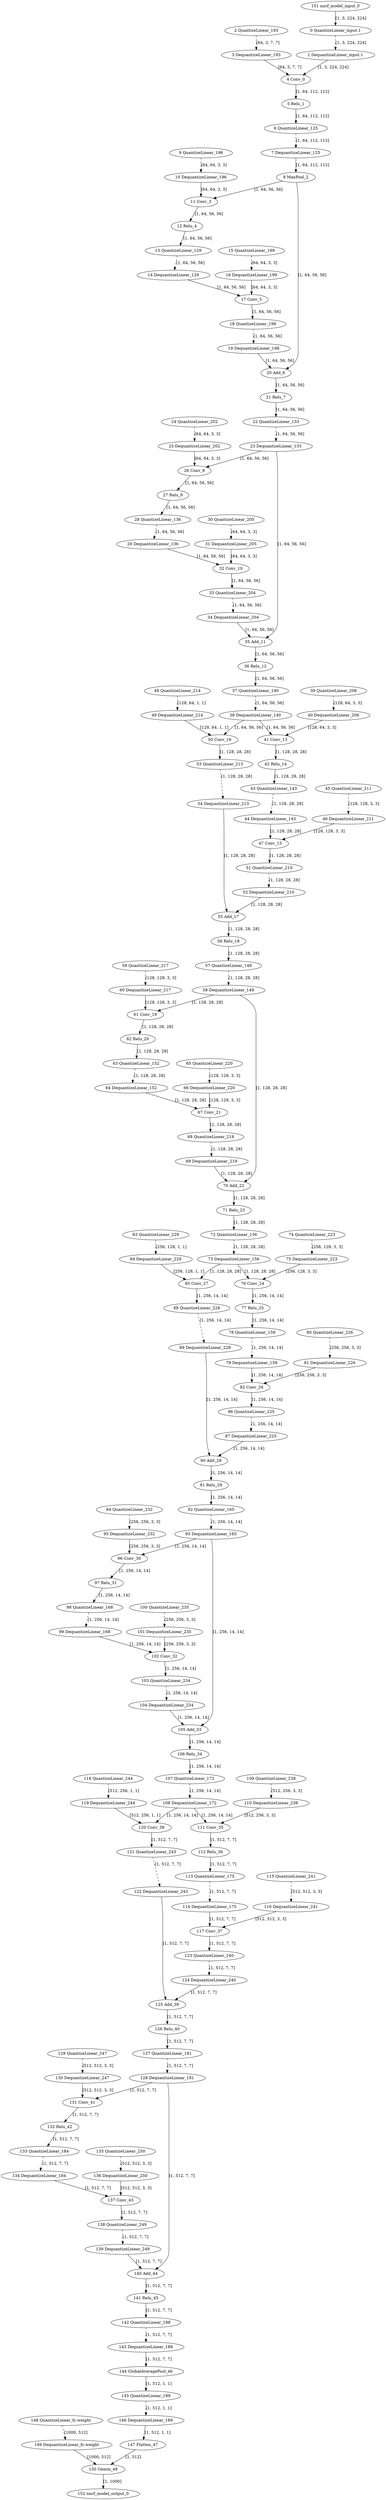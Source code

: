 strict digraph  {
"0 QuantizeLinear_input.1" [id=0, type=QuantizeLinear];
"1 DequantizeLinear_input.1" [id=1, type=DequantizeLinear];
"2 QuantizeLinear_193" [id=2, type=QuantizeLinear];
"3 DequantizeLinear_193" [id=3, type=DequantizeLinear];
"4 Conv_0" [id=4, type=Conv];
"5 Relu_1" [id=5, type=Relu];
"6 QuantizeLinear_125" [id=6, type=QuantizeLinear];
"7 DequantizeLinear_125" [id=7, type=DequantizeLinear];
"8 MaxPool_2" [id=8, type=MaxPool];
"9 QuantizeLinear_196" [id=9, type=QuantizeLinear];
"10 DequantizeLinear_196" [id=10, type=DequantizeLinear];
"11 Conv_3" [id=11, type=Conv];
"12 Relu_4" [id=12, type=Relu];
"13 QuantizeLinear_129" [id=13, type=QuantizeLinear];
"14 DequantizeLinear_129" [id=14, type=DequantizeLinear];
"15 QuantizeLinear_199" [id=15, type=QuantizeLinear];
"16 DequantizeLinear_199" [id=16, type=DequantizeLinear];
"17 Conv_5" [id=17, type=Conv];
"18 QuantizeLinear_198" [id=18, type=QuantizeLinear];
"19 DequantizeLinear_198" [id=19, type=DequantizeLinear];
"20 Add_6" [id=20, type=Add];
"21 Relu_7" [id=21, type=Relu];
"22 QuantizeLinear_133" [id=22, type=QuantizeLinear];
"23 DequantizeLinear_133" [id=23, type=DequantizeLinear];
"24 QuantizeLinear_202" [id=24, type=QuantizeLinear];
"25 DequantizeLinear_202" [id=25, type=DequantizeLinear];
"26 Conv_8" [id=26, type=Conv];
"27 Relu_9" [id=27, type=Relu];
"28 QuantizeLinear_136" [id=28, type=QuantizeLinear];
"29 DequantizeLinear_136" [id=29, type=DequantizeLinear];
"30 QuantizeLinear_205" [id=30, type=QuantizeLinear];
"31 DequantizeLinear_205" [id=31, type=DequantizeLinear];
"32 Conv_10" [id=32, type=Conv];
"33 QuantizeLinear_204" [id=33, type=QuantizeLinear];
"34 DequantizeLinear_204" [id=34, type=DequantizeLinear];
"35 Add_11" [id=35, type=Add];
"36 Relu_12" [id=36, type=Relu];
"37 QuantizeLinear_140" [id=37, type=QuantizeLinear];
"38 DequantizeLinear_140" [id=38, type=DequantizeLinear];
"39 QuantizeLinear_208" [id=39, type=QuantizeLinear];
"40 DequantizeLinear_208" [id=40, type=DequantizeLinear];
"41 Conv_13" [id=41, type=Conv];
"42 Relu_14" [id=42, type=Relu];
"43 QuantizeLinear_143" [id=43, type=QuantizeLinear];
"44 DequantizeLinear_143" [id=44, type=DequantizeLinear];
"45 QuantizeLinear_211" [id=45, type=QuantizeLinear];
"46 DequantizeLinear_211" [id=46, type=DequantizeLinear];
"47 Conv_15" [id=47, type=Conv];
"48 QuantizeLinear_214" [id=48, type=QuantizeLinear];
"49 DequantizeLinear_214" [id=49, type=DequantizeLinear];
"50 Conv_16" [id=50, type=Conv];
"51 QuantizeLinear_210" [id=51, type=QuantizeLinear];
"52 DequantizeLinear_210" [id=52, type=DequantizeLinear];
"53 QuantizeLinear_213" [id=53, type=QuantizeLinear];
"54 DequantizeLinear_213" [id=54, type=DequantizeLinear];
"55 Add_17" [id=55, type=Add];
"56 Relu_18" [id=56, type=Relu];
"57 QuantizeLinear_149" [id=57, type=QuantizeLinear];
"58 DequantizeLinear_149" [id=58, type=DequantizeLinear];
"59 QuantizeLinear_217" [id=59, type=QuantizeLinear];
"60 DequantizeLinear_217" [id=60, type=DequantizeLinear];
"61 Conv_19" [id=61, type=Conv];
"62 Relu_20" [id=62, type=Relu];
"63 QuantizeLinear_152" [id=63, type=QuantizeLinear];
"64 DequantizeLinear_152" [id=64, type=DequantizeLinear];
"65 QuantizeLinear_220" [id=65, type=QuantizeLinear];
"66 DequantizeLinear_220" [id=66, type=DequantizeLinear];
"67 Conv_21" [id=67, type=Conv];
"68 QuantizeLinear_219" [id=68, type=QuantizeLinear];
"69 DequantizeLinear_219" [id=69, type=DequantizeLinear];
"70 Add_22" [id=70, type=Add];
"71 Relu_23" [id=71, type=Relu];
"72 QuantizeLinear_156" [id=72, type=QuantizeLinear];
"73 DequantizeLinear_156" [id=73, type=DequantizeLinear];
"74 QuantizeLinear_223" [id=74, type=QuantizeLinear];
"75 DequantizeLinear_223" [id=75, type=DequantizeLinear];
"76 Conv_24" [id=76, type=Conv];
"77 Relu_25" [id=77, type=Relu];
"78 QuantizeLinear_159" [id=78, type=QuantizeLinear];
"79 DequantizeLinear_159" [id=79, type=DequantizeLinear];
"80 QuantizeLinear_226" [id=80, type=QuantizeLinear];
"81 DequantizeLinear_226" [id=81, type=DequantizeLinear];
"82 Conv_26" [id=82, type=Conv];
"83 QuantizeLinear_229" [id=83, type=QuantizeLinear];
"84 DequantizeLinear_229" [id=84, type=DequantizeLinear];
"85 Conv_27" [id=85, type=Conv];
"86 QuantizeLinear_225" [id=86, type=QuantizeLinear];
"87 DequantizeLinear_225" [id=87, type=DequantizeLinear];
"88 QuantizeLinear_228" [id=88, type=QuantizeLinear];
"89 DequantizeLinear_228" [id=89, type=DequantizeLinear];
"90 Add_28" [id=90, type=Add];
"91 Relu_29" [id=91, type=Relu];
"92 QuantizeLinear_165" [id=92, type=QuantizeLinear];
"93 DequantizeLinear_165" [id=93, type=DequantizeLinear];
"94 QuantizeLinear_232" [id=94, type=QuantizeLinear];
"95 DequantizeLinear_232" [id=95, type=DequantizeLinear];
"96 Conv_30" [id=96, type=Conv];
"97 Relu_31" [id=97, type=Relu];
"98 QuantizeLinear_168" [id=98, type=QuantizeLinear];
"99 DequantizeLinear_168" [id=99, type=DequantizeLinear];
"100 QuantizeLinear_235" [id=100, type=QuantizeLinear];
"101 DequantizeLinear_235" [id=101, type=DequantizeLinear];
"102 Conv_32" [id=102, type=Conv];
"103 QuantizeLinear_234" [id=103, type=QuantizeLinear];
"104 DequantizeLinear_234" [id=104, type=DequantizeLinear];
"105 Add_33" [id=105, type=Add];
"106 Relu_34" [id=106, type=Relu];
"107 QuantizeLinear_172" [id=107, type=QuantizeLinear];
"108 DequantizeLinear_172" [id=108, type=DequantizeLinear];
"109 QuantizeLinear_238" [id=109, type=QuantizeLinear];
"110 DequantizeLinear_238" [id=110, type=DequantizeLinear];
"111 Conv_35" [id=111, type=Conv];
"112 Relu_36" [id=112, type=Relu];
"113 QuantizeLinear_175" [id=113, type=QuantizeLinear];
"114 DequantizeLinear_175" [id=114, type=DequantizeLinear];
"115 QuantizeLinear_241" [id=115, type=QuantizeLinear];
"116 DequantizeLinear_241" [id=116, type=DequantizeLinear];
"117 Conv_37" [id=117, type=Conv];
"118 QuantizeLinear_244" [id=118, type=QuantizeLinear];
"119 DequantizeLinear_244" [id=119, type=DequantizeLinear];
"120 Conv_38" [id=120, type=Conv];
"121 QuantizeLinear_243" [id=121, type=QuantizeLinear];
"122 DequantizeLinear_243" [id=122, type=DequantizeLinear];
"123 QuantizeLinear_240" [id=123, type=QuantizeLinear];
"124 DequantizeLinear_240" [id=124, type=DequantizeLinear];
"125 Add_39" [id=125, type=Add];
"126 Relu_40" [id=126, type=Relu];
"127 QuantizeLinear_181" [id=127, type=QuantizeLinear];
"128 DequantizeLinear_181" [id=128, type=DequantizeLinear];
"129 QuantizeLinear_247" [id=129, type=QuantizeLinear];
"130 DequantizeLinear_247" [id=130, type=DequantizeLinear];
"131 Conv_41" [id=131, type=Conv];
"132 Relu_42" [id=132, type=Relu];
"133 QuantizeLinear_184" [id=133, type=QuantizeLinear];
"134 DequantizeLinear_184" [id=134, type=DequantizeLinear];
"135 QuantizeLinear_250" [id=135, type=QuantizeLinear];
"136 DequantizeLinear_250" [id=136, type=DequantizeLinear];
"137 Conv_43" [id=137, type=Conv];
"138 QuantizeLinear_249" [id=138, type=QuantizeLinear];
"139 DequantizeLinear_249" [id=139, type=DequantizeLinear];
"140 Add_44" [id=140, type=Add];
"141 Relu_45" [id=141, type=Relu];
"142 QuantizeLinear_188" [id=142, type=QuantizeLinear];
"143 DequantizeLinear_188" [id=143, type=DequantizeLinear];
"144 GlobalAveragePool_46" [id=144, type=GlobalAveragePool];
"145 QuantizeLinear_189" [id=145, type=QuantizeLinear];
"146 DequantizeLinear_189" [id=146, type=DequantizeLinear];
"147 Flatten_47" [id=147, type=Flatten];
"148 QuantizeLinear_fc.weight" [id=148, type=QuantizeLinear];
"149 DequantizeLinear_fc.weight" [id=149, type=DequantizeLinear];
"150 Gemm_48" [id=150, type=Gemm];
"151 nncf_model_input_0" [id=151, type=nncf_model_input];
"152 nncf_model_output_0" [id=152, type=nncf_model_output];
"0 QuantizeLinear_input.1" -> "1 DequantizeLinear_input.1"  [label="[1, 3, 224, 224]", style=dashed];
"1 DequantizeLinear_input.1" -> "4 Conv_0"  [label="[1, 3, 224, 224]", style=solid];
"2 QuantizeLinear_193" -> "3 DequantizeLinear_193"  [label="[64, 3, 7, 7]", style=dashed];
"3 DequantizeLinear_193" -> "4 Conv_0"  [label="[64, 3, 7, 7]", style=solid];
"4 Conv_0" -> "5 Relu_1"  [label="[1, 64, 112, 112]", style=solid];
"5 Relu_1" -> "6 QuantizeLinear_125"  [label="[1, 64, 112, 112]", style=solid];
"6 QuantizeLinear_125" -> "7 DequantizeLinear_125"  [label="[1, 64, 112, 112]", style=dashed];
"7 DequantizeLinear_125" -> "8 MaxPool_2"  [label="[1, 64, 112, 112]", style=solid];
"8 MaxPool_2" -> "11 Conv_3"  [label="[1, 64, 56, 56]", style=solid];
"8 MaxPool_2" -> "20 Add_6"  [label="[1, 64, 56, 56]", style=solid];
"9 QuantizeLinear_196" -> "10 DequantizeLinear_196"  [label="[64, 64, 3, 3]", style=dashed];
"10 DequantizeLinear_196" -> "11 Conv_3"  [label="[64, 64, 3, 3]", style=solid];
"11 Conv_3" -> "12 Relu_4"  [label="[1, 64, 56, 56]", style=solid];
"12 Relu_4" -> "13 QuantizeLinear_129"  [label="[1, 64, 56, 56]", style=solid];
"13 QuantizeLinear_129" -> "14 DequantizeLinear_129"  [label="[1, 64, 56, 56]", style=dashed];
"14 DequantizeLinear_129" -> "17 Conv_5"  [label="[1, 64, 56, 56]", style=solid];
"15 QuantizeLinear_199" -> "16 DequantizeLinear_199"  [label="[64, 64, 3, 3]", style=dashed];
"16 DequantizeLinear_199" -> "17 Conv_5"  [label="[64, 64, 3, 3]", style=solid];
"17 Conv_5" -> "18 QuantizeLinear_198"  [label="[1, 64, 56, 56]", style=solid];
"18 QuantizeLinear_198" -> "19 DequantizeLinear_198"  [label="[1, 64, 56, 56]", style=dashed];
"19 DequantizeLinear_198" -> "20 Add_6"  [label="[1, 64, 56, 56]", style=solid];
"20 Add_6" -> "21 Relu_7"  [label="[1, 64, 56, 56]", style=solid];
"21 Relu_7" -> "22 QuantizeLinear_133"  [label="[1, 64, 56, 56]", style=solid];
"22 QuantizeLinear_133" -> "23 DequantizeLinear_133"  [label="[1, 64, 56, 56]", style=dashed];
"23 DequantizeLinear_133" -> "26 Conv_8"  [label="[1, 64, 56, 56]", style=solid];
"23 DequantizeLinear_133" -> "35 Add_11"  [label="[1, 64, 56, 56]", style=solid];
"24 QuantizeLinear_202" -> "25 DequantizeLinear_202"  [label="[64, 64, 3, 3]", style=dashed];
"25 DequantizeLinear_202" -> "26 Conv_8"  [label="[64, 64, 3, 3]", style=solid];
"26 Conv_8" -> "27 Relu_9"  [label="[1, 64, 56, 56]", style=solid];
"27 Relu_9" -> "28 QuantizeLinear_136"  [label="[1, 64, 56, 56]", style=solid];
"28 QuantizeLinear_136" -> "29 DequantizeLinear_136"  [label="[1, 64, 56, 56]", style=dashed];
"29 DequantizeLinear_136" -> "32 Conv_10"  [label="[1, 64, 56, 56]", style=solid];
"30 QuantizeLinear_205" -> "31 DequantizeLinear_205"  [label="[64, 64, 3, 3]", style=dashed];
"31 DequantizeLinear_205" -> "32 Conv_10"  [label="[64, 64, 3, 3]", style=solid];
"32 Conv_10" -> "33 QuantizeLinear_204"  [label="[1, 64, 56, 56]", style=solid];
"33 QuantizeLinear_204" -> "34 DequantizeLinear_204"  [label="[1, 64, 56, 56]", style=dashed];
"34 DequantizeLinear_204" -> "35 Add_11"  [label="[1, 64, 56, 56]", style=solid];
"35 Add_11" -> "36 Relu_12"  [label="[1, 64, 56, 56]", style=solid];
"36 Relu_12" -> "37 QuantizeLinear_140"  [label="[1, 64, 56, 56]", style=solid];
"37 QuantizeLinear_140" -> "38 DequantizeLinear_140"  [label="[1, 64, 56, 56]", style=dashed];
"38 DequantizeLinear_140" -> "41 Conv_13"  [label="[1, 64, 56, 56]", style=solid];
"38 DequantizeLinear_140" -> "50 Conv_16"  [label="[1, 64, 56, 56]", style=solid];
"39 QuantizeLinear_208" -> "40 DequantizeLinear_208"  [label="[128, 64, 3, 3]", style=dashed];
"40 DequantizeLinear_208" -> "41 Conv_13"  [label="[128, 64, 3, 3]", style=solid];
"41 Conv_13" -> "42 Relu_14"  [label="[1, 128, 28, 28]", style=solid];
"42 Relu_14" -> "43 QuantizeLinear_143"  [label="[1, 128, 28, 28]", style=solid];
"43 QuantizeLinear_143" -> "44 DequantizeLinear_143"  [label="[1, 128, 28, 28]", style=dashed];
"44 DequantizeLinear_143" -> "47 Conv_15"  [label="[1, 128, 28, 28]", style=solid];
"45 QuantizeLinear_211" -> "46 DequantizeLinear_211"  [label="[128, 128, 3, 3]", style=dashed];
"46 DequantizeLinear_211" -> "47 Conv_15"  [label="[128, 128, 3, 3]", style=solid];
"47 Conv_15" -> "51 QuantizeLinear_210"  [label="[1, 128, 28, 28]", style=solid];
"48 QuantizeLinear_214" -> "49 DequantizeLinear_214"  [label="[128, 64, 1, 1]", style=dashed];
"49 DequantizeLinear_214" -> "50 Conv_16"  [label="[128, 64, 1, 1]", style=solid];
"50 Conv_16" -> "53 QuantizeLinear_213"  [label="[1, 128, 28, 28]", style=solid];
"51 QuantizeLinear_210" -> "52 DequantizeLinear_210"  [label="[1, 128, 28, 28]", style=dashed];
"52 DequantizeLinear_210" -> "55 Add_17"  [label="[1, 128, 28, 28]", style=solid];
"53 QuantizeLinear_213" -> "54 DequantizeLinear_213"  [label="[1, 128, 28, 28]", style=dashed];
"54 DequantizeLinear_213" -> "55 Add_17"  [label="[1, 128, 28, 28]", style=solid];
"55 Add_17" -> "56 Relu_18"  [label="[1, 128, 28, 28]", style=solid];
"56 Relu_18" -> "57 QuantizeLinear_149"  [label="[1, 128, 28, 28]", style=solid];
"57 QuantizeLinear_149" -> "58 DequantizeLinear_149"  [label="[1, 128, 28, 28]", style=dashed];
"58 DequantizeLinear_149" -> "61 Conv_19"  [label="[1, 128, 28, 28]", style=solid];
"58 DequantizeLinear_149" -> "70 Add_22"  [label="[1, 128, 28, 28]", style=solid];
"59 QuantizeLinear_217" -> "60 DequantizeLinear_217"  [label="[128, 128, 3, 3]", style=dashed];
"60 DequantizeLinear_217" -> "61 Conv_19"  [label="[128, 128, 3, 3]", style=solid];
"61 Conv_19" -> "62 Relu_20"  [label="[1, 128, 28, 28]", style=solid];
"62 Relu_20" -> "63 QuantizeLinear_152"  [label="[1, 128, 28, 28]", style=solid];
"63 QuantizeLinear_152" -> "64 DequantizeLinear_152"  [label="[1, 128, 28, 28]", style=dashed];
"64 DequantizeLinear_152" -> "67 Conv_21"  [label="[1, 128, 28, 28]", style=solid];
"65 QuantizeLinear_220" -> "66 DequantizeLinear_220"  [label="[128, 128, 3, 3]", style=dashed];
"66 DequantizeLinear_220" -> "67 Conv_21"  [label="[128, 128, 3, 3]", style=solid];
"67 Conv_21" -> "68 QuantizeLinear_219"  [label="[1, 128, 28, 28]", style=solid];
"68 QuantizeLinear_219" -> "69 DequantizeLinear_219"  [label="[1, 128, 28, 28]", style=dashed];
"69 DequantizeLinear_219" -> "70 Add_22"  [label="[1, 128, 28, 28]", style=solid];
"70 Add_22" -> "71 Relu_23"  [label="[1, 128, 28, 28]", style=solid];
"71 Relu_23" -> "72 QuantizeLinear_156"  [label="[1, 128, 28, 28]", style=solid];
"72 QuantizeLinear_156" -> "73 DequantizeLinear_156"  [label="[1, 128, 28, 28]", style=dashed];
"73 DequantizeLinear_156" -> "76 Conv_24"  [label="[1, 128, 28, 28]", style=solid];
"73 DequantizeLinear_156" -> "85 Conv_27"  [label="[1, 128, 28, 28]", style=solid];
"74 QuantizeLinear_223" -> "75 DequantizeLinear_223"  [label="[256, 128, 3, 3]", style=dashed];
"75 DequantizeLinear_223" -> "76 Conv_24"  [label="[256, 128, 3, 3]", style=solid];
"76 Conv_24" -> "77 Relu_25"  [label="[1, 256, 14, 14]", style=solid];
"77 Relu_25" -> "78 QuantizeLinear_159"  [label="[1, 256, 14, 14]", style=solid];
"78 QuantizeLinear_159" -> "79 DequantizeLinear_159"  [label="[1, 256, 14, 14]", style=dashed];
"79 DequantizeLinear_159" -> "82 Conv_26"  [label="[1, 256, 14, 14]", style=solid];
"80 QuantizeLinear_226" -> "81 DequantizeLinear_226"  [label="[256, 256, 3, 3]", style=dashed];
"81 DequantizeLinear_226" -> "82 Conv_26"  [label="[256, 256, 3, 3]", style=solid];
"82 Conv_26" -> "86 QuantizeLinear_225"  [label="[1, 256, 14, 14]", style=solid];
"83 QuantizeLinear_229" -> "84 DequantizeLinear_229"  [label="[256, 128, 1, 1]", style=dashed];
"84 DequantizeLinear_229" -> "85 Conv_27"  [label="[256, 128, 1, 1]", style=solid];
"85 Conv_27" -> "88 QuantizeLinear_228"  [label="[1, 256, 14, 14]", style=solid];
"86 QuantizeLinear_225" -> "87 DequantizeLinear_225"  [label="[1, 256, 14, 14]", style=dashed];
"87 DequantizeLinear_225" -> "90 Add_28"  [label="[1, 256, 14, 14]", style=solid];
"88 QuantizeLinear_228" -> "89 DequantizeLinear_228"  [label="[1, 256, 14, 14]", style=dashed];
"89 DequantizeLinear_228" -> "90 Add_28"  [label="[1, 256, 14, 14]", style=solid];
"90 Add_28" -> "91 Relu_29"  [label="[1, 256, 14, 14]", style=solid];
"91 Relu_29" -> "92 QuantizeLinear_165"  [label="[1, 256, 14, 14]", style=solid];
"92 QuantizeLinear_165" -> "93 DequantizeLinear_165"  [label="[1, 256, 14, 14]", style=dashed];
"93 DequantizeLinear_165" -> "96 Conv_30"  [label="[1, 256, 14, 14]", style=solid];
"93 DequantizeLinear_165" -> "105 Add_33"  [label="[1, 256, 14, 14]", style=solid];
"94 QuantizeLinear_232" -> "95 DequantizeLinear_232"  [label="[256, 256, 3, 3]", style=dashed];
"95 DequantizeLinear_232" -> "96 Conv_30"  [label="[256, 256, 3, 3]", style=solid];
"96 Conv_30" -> "97 Relu_31"  [label="[1, 256, 14, 14]", style=solid];
"97 Relu_31" -> "98 QuantizeLinear_168"  [label="[1, 256, 14, 14]", style=solid];
"98 QuantizeLinear_168" -> "99 DequantizeLinear_168"  [label="[1, 256, 14, 14]", style=dashed];
"99 DequantizeLinear_168" -> "102 Conv_32"  [label="[1, 256, 14, 14]", style=solid];
"100 QuantizeLinear_235" -> "101 DequantizeLinear_235"  [label="[256, 256, 3, 3]", style=dashed];
"101 DequantizeLinear_235" -> "102 Conv_32"  [label="[256, 256, 3, 3]", style=solid];
"102 Conv_32" -> "103 QuantizeLinear_234"  [label="[1, 256, 14, 14]", style=solid];
"103 QuantizeLinear_234" -> "104 DequantizeLinear_234"  [label="[1, 256, 14, 14]", style=dashed];
"104 DequantizeLinear_234" -> "105 Add_33"  [label="[1, 256, 14, 14]", style=solid];
"105 Add_33" -> "106 Relu_34"  [label="[1, 256, 14, 14]", style=solid];
"106 Relu_34" -> "107 QuantizeLinear_172"  [label="[1, 256, 14, 14]", style=solid];
"107 QuantizeLinear_172" -> "108 DequantizeLinear_172"  [label="[1, 256, 14, 14]", style=dashed];
"108 DequantizeLinear_172" -> "111 Conv_35"  [label="[1, 256, 14, 14]", style=solid];
"108 DequantizeLinear_172" -> "120 Conv_38"  [label="[1, 256, 14, 14]", style=solid];
"109 QuantizeLinear_238" -> "110 DequantizeLinear_238"  [label="[512, 256, 3, 3]", style=dashed];
"110 DequantizeLinear_238" -> "111 Conv_35"  [label="[512, 256, 3, 3]", style=solid];
"111 Conv_35" -> "112 Relu_36"  [label="[1, 512, 7, 7]", style=solid];
"112 Relu_36" -> "113 QuantizeLinear_175"  [label="[1, 512, 7, 7]", style=solid];
"113 QuantizeLinear_175" -> "114 DequantizeLinear_175"  [label="[1, 512, 7, 7]", style=dashed];
"114 DequantizeLinear_175" -> "117 Conv_37"  [label="[1, 512, 7, 7]", style=solid];
"115 QuantizeLinear_241" -> "116 DequantizeLinear_241"  [label="[512, 512, 3, 3]", style=dashed];
"116 DequantizeLinear_241" -> "117 Conv_37"  [label="[512, 512, 3, 3]", style=solid];
"117 Conv_37" -> "123 QuantizeLinear_240"  [label="[1, 512, 7, 7]", style=solid];
"118 QuantizeLinear_244" -> "119 DequantizeLinear_244"  [label="[512, 256, 1, 1]", style=dashed];
"119 DequantizeLinear_244" -> "120 Conv_38"  [label="[512, 256, 1, 1]", style=solid];
"120 Conv_38" -> "121 QuantizeLinear_243"  [label="[1, 512, 7, 7]", style=solid];
"121 QuantizeLinear_243" -> "122 DequantizeLinear_243"  [label="[1, 512, 7, 7]", style=dashed];
"122 DequantizeLinear_243" -> "125 Add_39"  [label="[1, 512, 7, 7]", style=solid];
"123 QuantizeLinear_240" -> "124 DequantizeLinear_240"  [label="[1, 512, 7, 7]", style=dashed];
"124 DequantizeLinear_240" -> "125 Add_39"  [label="[1, 512, 7, 7]", style=solid];
"125 Add_39" -> "126 Relu_40"  [label="[1, 512, 7, 7]", style=solid];
"126 Relu_40" -> "127 QuantizeLinear_181"  [label="[1, 512, 7, 7]", style=solid];
"127 QuantizeLinear_181" -> "128 DequantizeLinear_181"  [label="[1, 512, 7, 7]", style=dashed];
"128 DequantizeLinear_181" -> "131 Conv_41"  [label="[1, 512, 7, 7]", style=solid];
"128 DequantizeLinear_181" -> "140 Add_44"  [label="[1, 512, 7, 7]", style=solid];
"129 QuantizeLinear_247" -> "130 DequantizeLinear_247"  [label="[512, 512, 3, 3]", style=dashed];
"130 DequantizeLinear_247" -> "131 Conv_41"  [label="[512, 512, 3, 3]", style=solid];
"131 Conv_41" -> "132 Relu_42"  [label="[1, 512, 7, 7]", style=solid];
"132 Relu_42" -> "133 QuantizeLinear_184"  [label="[1, 512, 7, 7]", style=solid];
"133 QuantizeLinear_184" -> "134 DequantizeLinear_184"  [label="[1, 512, 7, 7]", style=dashed];
"134 DequantizeLinear_184" -> "137 Conv_43"  [label="[1, 512, 7, 7]", style=solid];
"135 QuantizeLinear_250" -> "136 DequantizeLinear_250"  [label="[512, 512, 3, 3]", style=dashed];
"136 DequantizeLinear_250" -> "137 Conv_43"  [label="[512, 512, 3, 3]", style=solid];
"137 Conv_43" -> "138 QuantizeLinear_249"  [label="[1, 512, 7, 7]", style=solid];
"138 QuantizeLinear_249" -> "139 DequantizeLinear_249"  [label="[1, 512, 7, 7]", style=dashed];
"139 DequantizeLinear_249" -> "140 Add_44"  [label="[1, 512, 7, 7]", style=solid];
"140 Add_44" -> "141 Relu_45"  [label="[1, 512, 7, 7]", style=solid];
"141 Relu_45" -> "142 QuantizeLinear_188"  [label="[1, 512, 7, 7]", style=solid];
"142 QuantizeLinear_188" -> "143 DequantizeLinear_188"  [label="[1, 512, 7, 7]", style=dashed];
"143 DequantizeLinear_188" -> "144 GlobalAveragePool_46"  [label="[1, 512, 7, 7]", style=solid];
"144 GlobalAveragePool_46" -> "145 QuantizeLinear_189"  [label="[1, 512, 1, 1]", style=solid];
"145 QuantizeLinear_189" -> "146 DequantizeLinear_189"  [label="[1, 512, 1, 1]", style=dashed];
"146 DequantizeLinear_189" -> "147 Flatten_47"  [label="[1, 512, 1, 1]", style=solid];
"147 Flatten_47" -> "150 Gemm_48"  [label="[1, 512]", style=solid];
"148 QuantizeLinear_fc.weight" -> "149 DequantizeLinear_fc.weight"  [label="[1000, 512]", style=dashed];
"149 DequantizeLinear_fc.weight" -> "150 Gemm_48"  [label="[1000, 512]", style=solid];
"150 Gemm_48" -> "152 nncf_model_output_0"  [label="[1, 1000]", style=solid];
"151 nncf_model_input_0" -> "0 QuantizeLinear_input.1"  [label="[1, 3, 224, 224]", style=solid];
}
